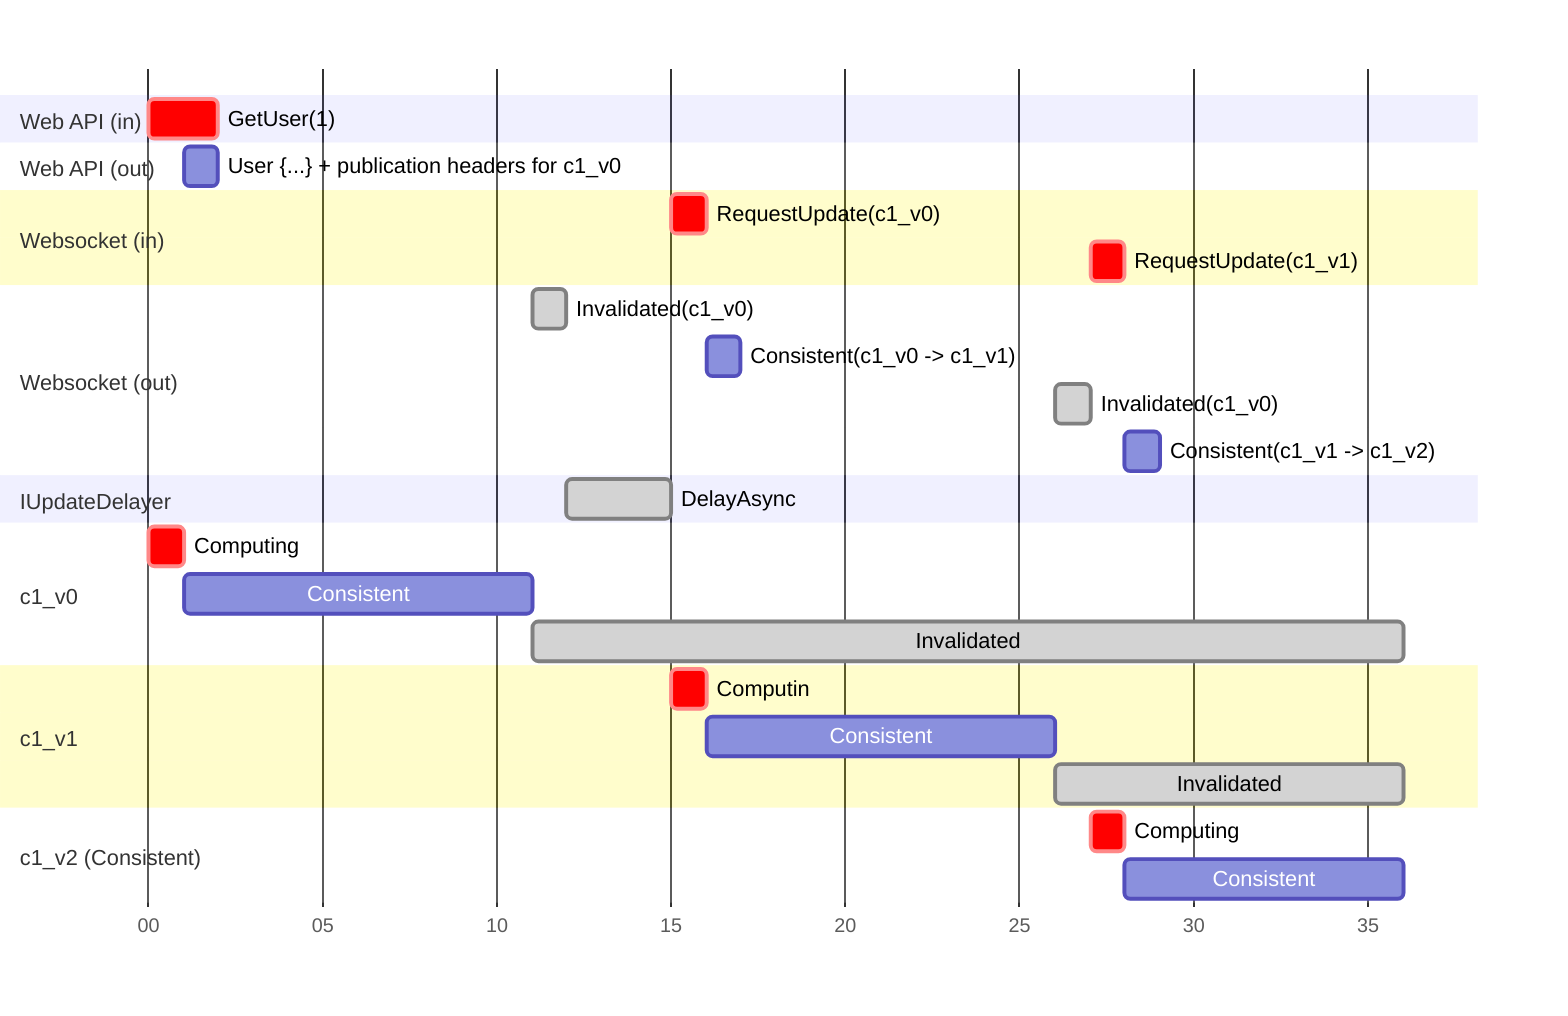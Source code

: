 gantt
  dateFormat s
  axisFormat %S

  section Web API (in)
    GetUser(1)  : crit, g0, 0, 2s
  section Web API (out)
    User {...} + publication headers for c1_v0 : after a0, 1s
  section Websocket (in)
    RequestUpdate(c1_v0)       : crit, u0, 15, 1s
    RequestUpdate(c1_v1)       : crit, u1, 27, 1s
  section Websocket (out)
    Invalidated(c1_v0)         : done, i0, after a1, 1s
    Consistent(c1_v0 -> c1_v1) : after u0, 1s
    Invalidated(c1_v0)         : done, i1, after b1, 1s
    Consistent(c1_v1 -> c1_v2) : after u1, 1s
  section IUpdateDelayer
    DelayAsync : done, after i0, 3s

  section c1_v0
    Computing   : crit, a0, 0, 1s
    Consistent  : a1, after a0, 10s
    Invalidated : done, a2, after a1, 25s
  section c1_v1
    Computin    : crit, b0, 15, 1s
    Consistent  : b1, after b0, 10s
    Invalidated : done, b2, after b1, 10s
  section c1_v2 (Consistent)
    Computing   : crit, c0, 27, 1s
    Consistent  : c1, after c0, 8s
